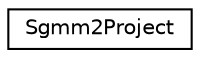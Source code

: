 digraph "Graphical Class Hierarchy"
{
  edge [fontname="Helvetica",fontsize="10",labelfontname="Helvetica",labelfontsize="10"];
  node [fontname="Helvetica",fontsize="10",shape=record];
  rankdir="LR";
  Node0 [label="Sgmm2Project",height=0.2,width=0.4,color="black", fillcolor="white", style="filled",URL="$classkaldi_1_1Sgmm2Project.html"];
}
